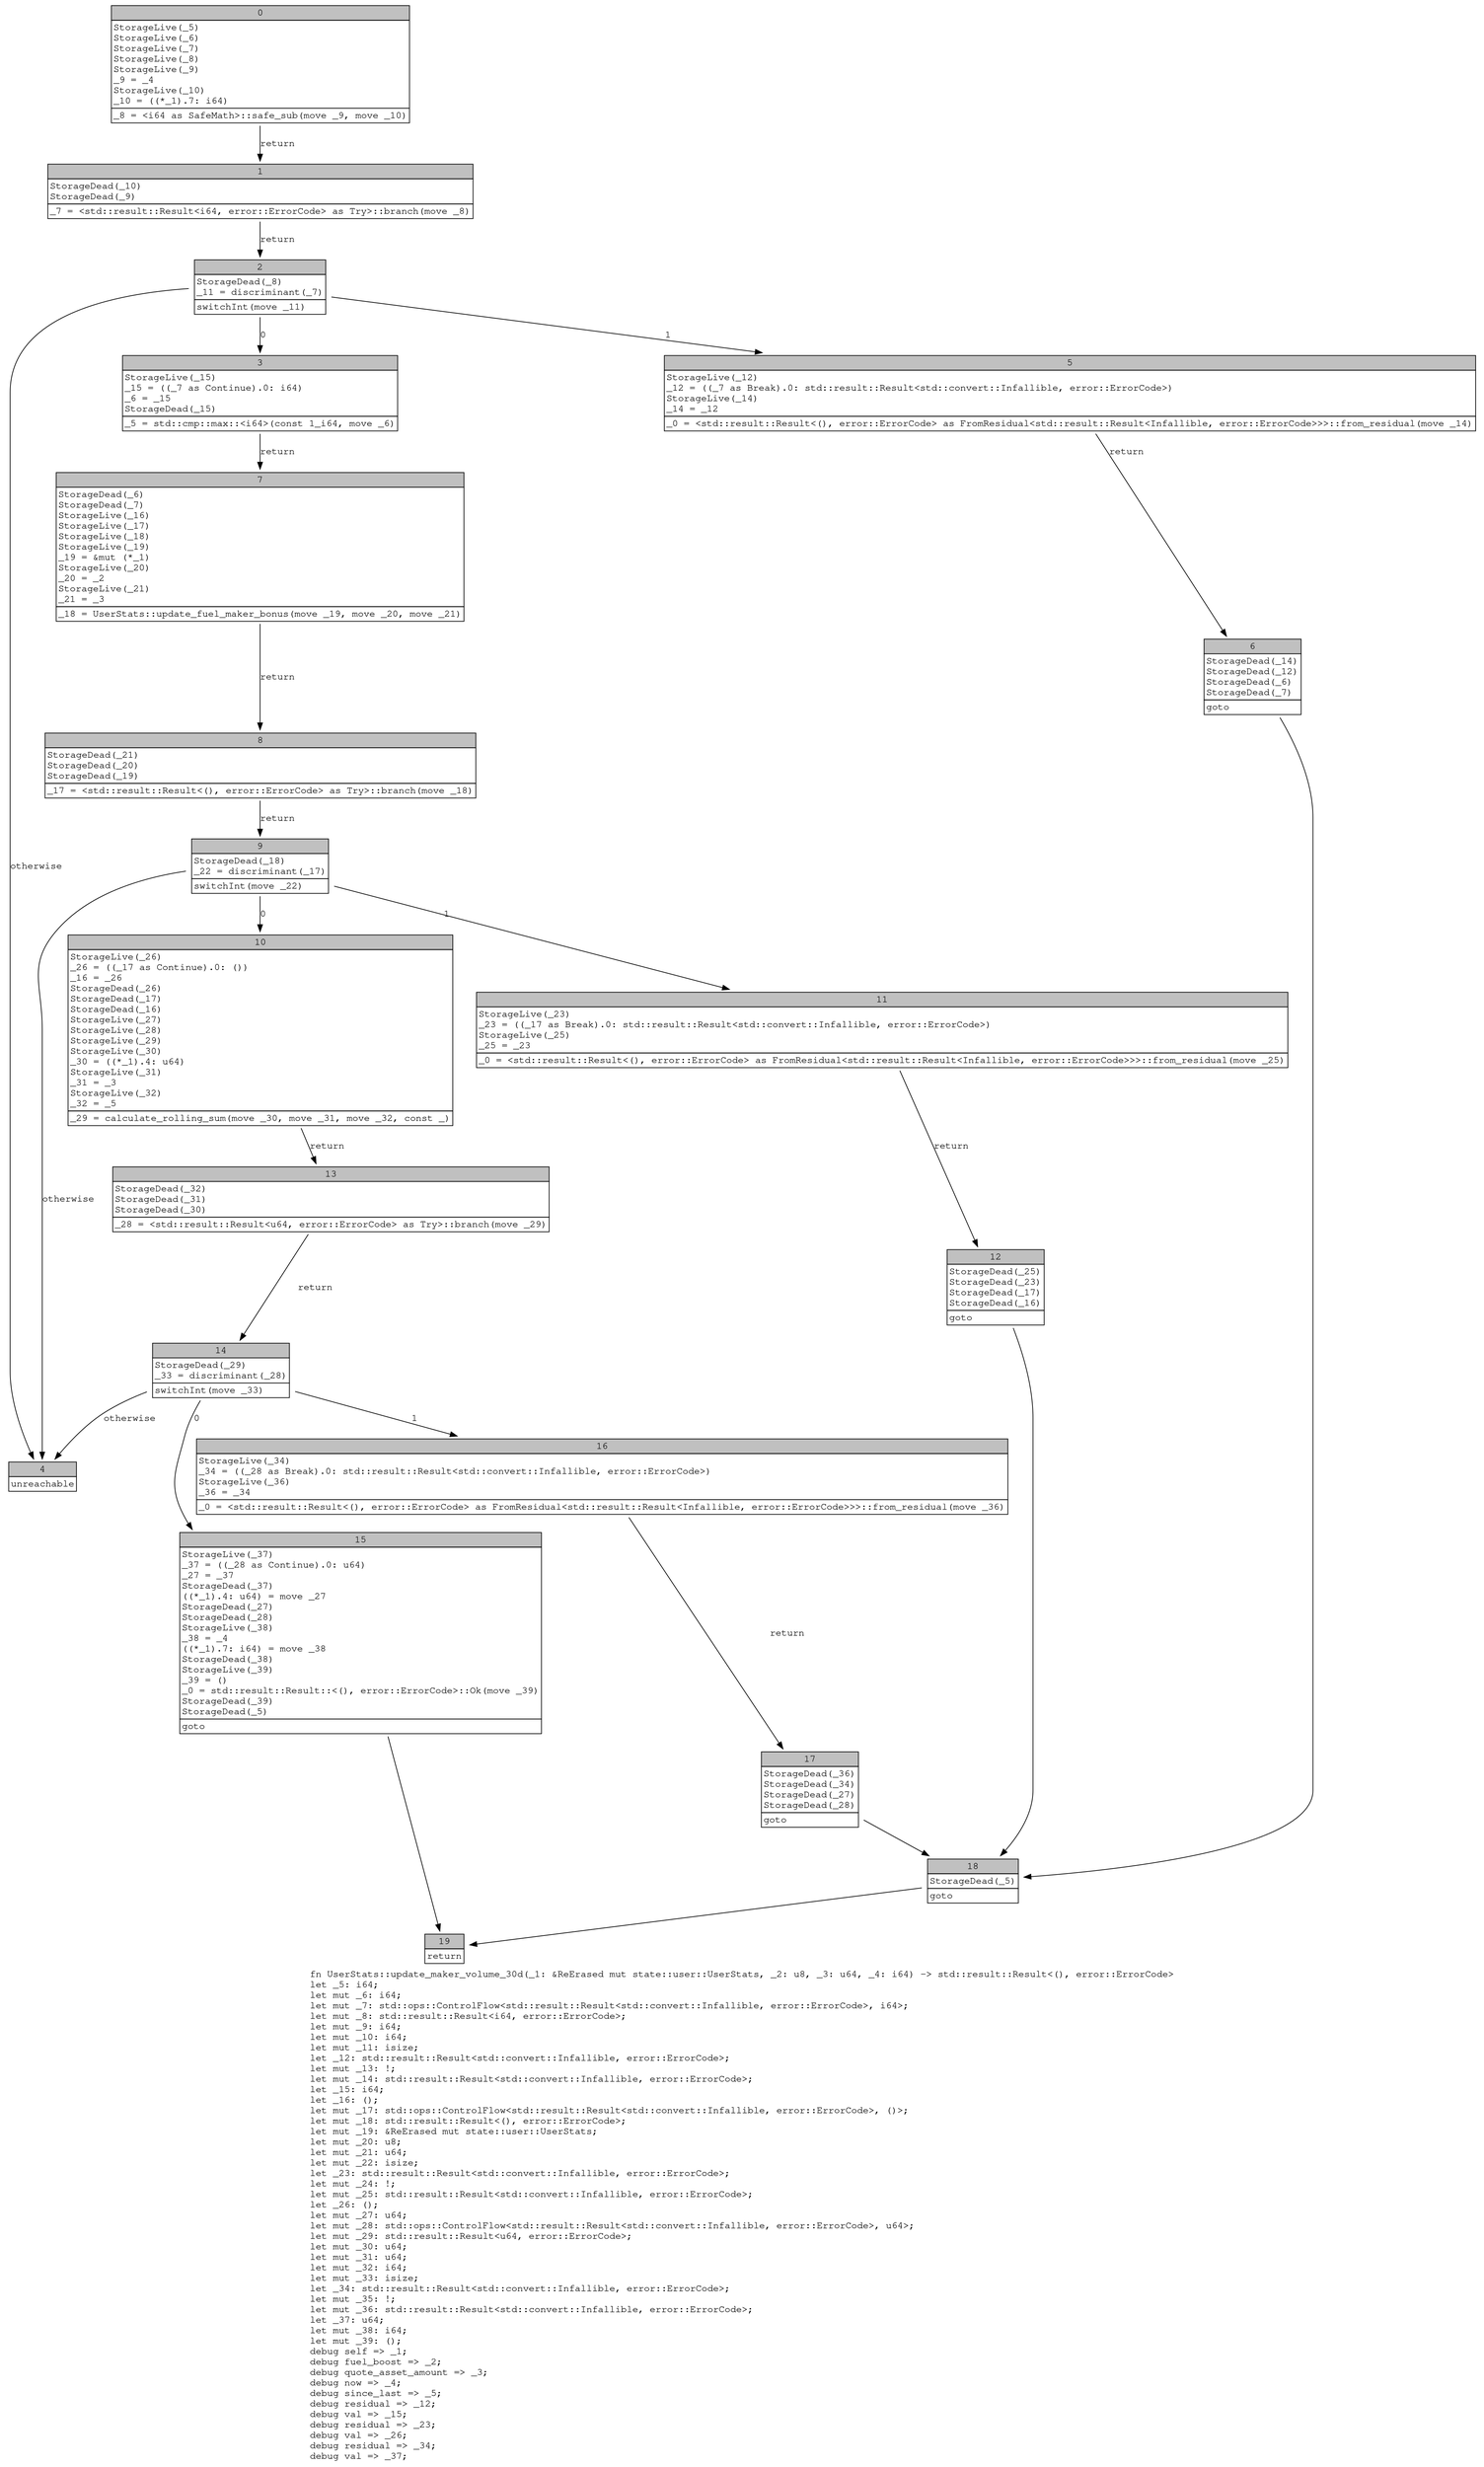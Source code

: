 digraph Mir_0_4415 {
    graph [fontname="Courier, monospace"];
    node [fontname="Courier, monospace"];
    edge [fontname="Courier, monospace"];
    label=<fn UserStats::update_maker_volume_30d(_1: &amp;ReErased mut state::user::UserStats, _2: u8, _3: u64, _4: i64) -&gt; std::result::Result&lt;(), error::ErrorCode&gt;<br align="left"/>let _5: i64;<br align="left"/>let mut _6: i64;<br align="left"/>let mut _7: std::ops::ControlFlow&lt;std::result::Result&lt;std::convert::Infallible, error::ErrorCode&gt;, i64&gt;;<br align="left"/>let mut _8: std::result::Result&lt;i64, error::ErrorCode&gt;;<br align="left"/>let mut _9: i64;<br align="left"/>let mut _10: i64;<br align="left"/>let mut _11: isize;<br align="left"/>let _12: std::result::Result&lt;std::convert::Infallible, error::ErrorCode&gt;;<br align="left"/>let mut _13: !;<br align="left"/>let mut _14: std::result::Result&lt;std::convert::Infallible, error::ErrorCode&gt;;<br align="left"/>let _15: i64;<br align="left"/>let _16: ();<br align="left"/>let mut _17: std::ops::ControlFlow&lt;std::result::Result&lt;std::convert::Infallible, error::ErrorCode&gt;, ()&gt;;<br align="left"/>let mut _18: std::result::Result&lt;(), error::ErrorCode&gt;;<br align="left"/>let mut _19: &amp;ReErased mut state::user::UserStats;<br align="left"/>let mut _20: u8;<br align="left"/>let mut _21: u64;<br align="left"/>let mut _22: isize;<br align="left"/>let _23: std::result::Result&lt;std::convert::Infallible, error::ErrorCode&gt;;<br align="left"/>let mut _24: !;<br align="left"/>let mut _25: std::result::Result&lt;std::convert::Infallible, error::ErrorCode&gt;;<br align="left"/>let _26: ();<br align="left"/>let mut _27: u64;<br align="left"/>let mut _28: std::ops::ControlFlow&lt;std::result::Result&lt;std::convert::Infallible, error::ErrorCode&gt;, u64&gt;;<br align="left"/>let mut _29: std::result::Result&lt;u64, error::ErrorCode&gt;;<br align="left"/>let mut _30: u64;<br align="left"/>let mut _31: u64;<br align="left"/>let mut _32: i64;<br align="left"/>let mut _33: isize;<br align="left"/>let _34: std::result::Result&lt;std::convert::Infallible, error::ErrorCode&gt;;<br align="left"/>let mut _35: !;<br align="left"/>let mut _36: std::result::Result&lt;std::convert::Infallible, error::ErrorCode&gt;;<br align="left"/>let _37: u64;<br align="left"/>let mut _38: i64;<br align="left"/>let mut _39: ();<br align="left"/>debug self =&gt; _1;<br align="left"/>debug fuel_boost =&gt; _2;<br align="left"/>debug quote_asset_amount =&gt; _3;<br align="left"/>debug now =&gt; _4;<br align="left"/>debug since_last =&gt; _5;<br align="left"/>debug residual =&gt; _12;<br align="left"/>debug val =&gt; _15;<br align="left"/>debug residual =&gt; _23;<br align="left"/>debug val =&gt; _26;<br align="left"/>debug residual =&gt; _34;<br align="left"/>debug val =&gt; _37;<br align="left"/>>;
    bb0__0_4415 [shape="none", label=<<table border="0" cellborder="1" cellspacing="0"><tr><td bgcolor="gray" align="center" colspan="1">0</td></tr><tr><td align="left" balign="left">StorageLive(_5)<br/>StorageLive(_6)<br/>StorageLive(_7)<br/>StorageLive(_8)<br/>StorageLive(_9)<br/>_9 = _4<br/>StorageLive(_10)<br/>_10 = ((*_1).7: i64)<br/></td></tr><tr><td align="left">_8 = &lt;i64 as SafeMath&gt;::safe_sub(move _9, move _10)</td></tr></table>>];
    bb1__0_4415 [shape="none", label=<<table border="0" cellborder="1" cellspacing="0"><tr><td bgcolor="gray" align="center" colspan="1">1</td></tr><tr><td align="left" balign="left">StorageDead(_10)<br/>StorageDead(_9)<br/></td></tr><tr><td align="left">_7 = &lt;std::result::Result&lt;i64, error::ErrorCode&gt; as Try&gt;::branch(move _8)</td></tr></table>>];
    bb2__0_4415 [shape="none", label=<<table border="0" cellborder="1" cellspacing="0"><tr><td bgcolor="gray" align="center" colspan="1">2</td></tr><tr><td align="left" balign="left">StorageDead(_8)<br/>_11 = discriminant(_7)<br/></td></tr><tr><td align="left">switchInt(move _11)</td></tr></table>>];
    bb3__0_4415 [shape="none", label=<<table border="0" cellborder="1" cellspacing="0"><tr><td bgcolor="gray" align="center" colspan="1">3</td></tr><tr><td align="left" balign="left">StorageLive(_15)<br/>_15 = ((_7 as Continue).0: i64)<br/>_6 = _15<br/>StorageDead(_15)<br/></td></tr><tr><td align="left">_5 = std::cmp::max::&lt;i64&gt;(const 1_i64, move _6)</td></tr></table>>];
    bb4__0_4415 [shape="none", label=<<table border="0" cellborder="1" cellspacing="0"><tr><td bgcolor="gray" align="center" colspan="1">4</td></tr><tr><td align="left">unreachable</td></tr></table>>];
    bb5__0_4415 [shape="none", label=<<table border="0" cellborder="1" cellspacing="0"><tr><td bgcolor="gray" align="center" colspan="1">5</td></tr><tr><td align="left" balign="left">StorageLive(_12)<br/>_12 = ((_7 as Break).0: std::result::Result&lt;std::convert::Infallible, error::ErrorCode&gt;)<br/>StorageLive(_14)<br/>_14 = _12<br/></td></tr><tr><td align="left">_0 = &lt;std::result::Result&lt;(), error::ErrorCode&gt; as FromResidual&lt;std::result::Result&lt;Infallible, error::ErrorCode&gt;&gt;&gt;::from_residual(move _14)</td></tr></table>>];
    bb6__0_4415 [shape="none", label=<<table border="0" cellborder="1" cellspacing="0"><tr><td bgcolor="gray" align="center" colspan="1">6</td></tr><tr><td align="left" balign="left">StorageDead(_14)<br/>StorageDead(_12)<br/>StorageDead(_6)<br/>StorageDead(_7)<br/></td></tr><tr><td align="left">goto</td></tr></table>>];
    bb7__0_4415 [shape="none", label=<<table border="0" cellborder="1" cellspacing="0"><tr><td bgcolor="gray" align="center" colspan="1">7</td></tr><tr><td align="left" balign="left">StorageDead(_6)<br/>StorageDead(_7)<br/>StorageLive(_16)<br/>StorageLive(_17)<br/>StorageLive(_18)<br/>StorageLive(_19)<br/>_19 = &amp;mut (*_1)<br/>StorageLive(_20)<br/>_20 = _2<br/>StorageLive(_21)<br/>_21 = _3<br/></td></tr><tr><td align="left">_18 = UserStats::update_fuel_maker_bonus(move _19, move _20, move _21)</td></tr></table>>];
    bb8__0_4415 [shape="none", label=<<table border="0" cellborder="1" cellspacing="0"><tr><td bgcolor="gray" align="center" colspan="1">8</td></tr><tr><td align="left" balign="left">StorageDead(_21)<br/>StorageDead(_20)<br/>StorageDead(_19)<br/></td></tr><tr><td align="left">_17 = &lt;std::result::Result&lt;(), error::ErrorCode&gt; as Try&gt;::branch(move _18)</td></tr></table>>];
    bb9__0_4415 [shape="none", label=<<table border="0" cellborder="1" cellspacing="0"><tr><td bgcolor="gray" align="center" colspan="1">9</td></tr><tr><td align="left" balign="left">StorageDead(_18)<br/>_22 = discriminant(_17)<br/></td></tr><tr><td align="left">switchInt(move _22)</td></tr></table>>];
    bb10__0_4415 [shape="none", label=<<table border="0" cellborder="1" cellspacing="0"><tr><td bgcolor="gray" align="center" colspan="1">10</td></tr><tr><td align="left" balign="left">StorageLive(_26)<br/>_26 = ((_17 as Continue).0: ())<br/>_16 = _26<br/>StorageDead(_26)<br/>StorageDead(_17)<br/>StorageDead(_16)<br/>StorageLive(_27)<br/>StorageLive(_28)<br/>StorageLive(_29)<br/>StorageLive(_30)<br/>_30 = ((*_1).4: u64)<br/>StorageLive(_31)<br/>_31 = _3<br/>StorageLive(_32)<br/>_32 = _5<br/></td></tr><tr><td align="left">_29 = calculate_rolling_sum(move _30, move _31, move _32, const _)</td></tr></table>>];
    bb11__0_4415 [shape="none", label=<<table border="0" cellborder="1" cellspacing="0"><tr><td bgcolor="gray" align="center" colspan="1">11</td></tr><tr><td align="left" balign="left">StorageLive(_23)<br/>_23 = ((_17 as Break).0: std::result::Result&lt;std::convert::Infallible, error::ErrorCode&gt;)<br/>StorageLive(_25)<br/>_25 = _23<br/></td></tr><tr><td align="left">_0 = &lt;std::result::Result&lt;(), error::ErrorCode&gt; as FromResidual&lt;std::result::Result&lt;Infallible, error::ErrorCode&gt;&gt;&gt;::from_residual(move _25)</td></tr></table>>];
    bb12__0_4415 [shape="none", label=<<table border="0" cellborder="1" cellspacing="0"><tr><td bgcolor="gray" align="center" colspan="1">12</td></tr><tr><td align="left" balign="left">StorageDead(_25)<br/>StorageDead(_23)<br/>StorageDead(_17)<br/>StorageDead(_16)<br/></td></tr><tr><td align="left">goto</td></tr></table>>];
    bb13__0_4415 [shape="none", label=<<table border="0" cellborder="1" cellspacing="0"><tr><td bgcolor="gray" align="center" colspan="1">13</td></tr><tr><td align="left" balign="left">StorageDead(_32)<br/>StorageDead(_31)<br/>StorageDead(_30)<br/></td></tr><tr><td align="left">_28 = &lt;std::result::Result&lt;u64, error::ErrorCode&gt; as Try&gt;::branch(move _29)</td></tr></table>>];
    bb14__0_4415 [shape="none", label=<<table border="0" cellborder="1" cellspacing="0"><tr><td bgcolor="gray" align="center" colspan="1">14</td></tr><tr><td align="left" balign="left">StorageDead(_29)<br/>_33 = discriminant(_28)<br/></td></tr><tr><td align="left">switchInt(move _33)</td></tr></table>>];
    bb15__0_4415 [shape="none", label=<<table border="0" cellborder="1" cellspacing="0"><tr><td bgcolor="gray" align="center" colspan="1">15</td></tr><tr><td align="left" balign="left">StorageLive(_37)<br/>_37 = ((_28 as Continue).0: u64)<br/>_27 = _37<br/>StorageDead(_37)<br/>((*_1).4: u64) = move _27<br/>StorageDead(_27)<br/>StorageDead(_28)<br/>StorageLive(_38)<br/>_38 = _4<br/>((*_1).7: i64) = move _38<br/>StorageDead(_38)<br/>StorageLive(_39)<br/>_39 = ()<br/>_0 = std::result::Result::&lt;(), error::ErrorCode&gt;::Ok(move _39)<br/>StorageDead(_39)<br/>StorageDead(_5)<br/></td></tr><tr><td align="left">goto</td></tr></table>>];
    bb16__0_4415 [shape="none", label=<<table border="0" cellborder="1" cellspacing="0"><tr><td bgcolor="gray" align="center" colspan="1">16</td></tr><tr><td align="left" balign="left">StorageLive(_34)<br/>_34 = ((_28 as Break).0: std::result::Result&lt;std::convert::Infallible, error::ErrorCode&gt;)<br/>StorageLive(_36)<br/>_36 = _34<br/></td></tr><tr><td align="left">_0 = &lt;std::result::Result&lt;(), error::ErrorCode&gt; as FromResidual&lt;std::result::Result&lt;Infallible, error::ErrorCode&gt;&gt;&gt;::from_residual(move _36)</td></tr></table>>];
    bb17__0_4415 [shape="none", label=<<table border="0" cellborder="1" cellspacing="0"><tr><td bgcolor="gray" align="center" colspan="1">17</td></tr><tr><td align="left" balign="left">StorageDead(_36)<br/>StorageDead(_34)<br/>StorageDead(_27)<br/>StorageDead(_28)<br/></td></tr><tr><td align="left">goto</td></tr></table>>];
    bb18__0_4415 [shape="none", label=<<table border="0" cellborder="1" cellspacing="0"><tr><td bgcolor="gray" align="center" colspan="1">18</td></tr><tr><td align="left" balign="left">StorageDead(_5)<br/></td></tr><tr><td align="left">goto</td></tr></table>>];
    bb19__0_4415 [shape="none", label=<<table border="0" cellborder="1" cellspacing="0"><tr><td bgcolor="gray" align="center" colspan="1">19</td></tr><tr><td align="left">return</td></tr></table>>];
    bb0__0_4415 -> bb1__0_4415 [label="return"];
    bb1__0_4415 -> bb2__0_4415 [label="return"];
    bb2__0_4415 -> bb3__0_4415 [label="0"];
    bb2__0_4415 -> bb5__0_4415 [label="1"];
    bb2__0_4415 -> bb4__0_4415 [label="otherwise"];
    bb3__0_4415 -> bb7__0_4415 [label="return"];
    bb5__0_4415 -> bb6__0_4415 [label="return"];
    bb6__0_4415 -> bb18__0_4415 [label=""];
    bb7__0_4415 -> bb8__0_4415 [label="return"];
    bb8__0_4415 -> bb9__0_4415 [label="return"];
    bb9__0_4415 -> bb10__0_4415 [label="0"];
    bb9__0_4415 -> bb11__0_4415 [label="1"];
    bb9__0_4415 -> bb4__0_4415 [label="otherwise"];
    bb10__0_4415 -> bb13__0_4415 [label="return"];
    bb11__0_4415 -> bb12__0_4415 [label="return"];
    bb12__0_4415 -> bb18__0_4415 [label=""];
    bb13__0_4415 -> bb14__0_4415 [label="return"];
    bb14__0_4415 -> bb15__0_4415 [label="0"];
    bb14__0_4415 -> bb16__0_4415 [label="1"];
    bb14__0_4415 -> bb4__0_4415 [label="otherwise"];
    bb15__0_4415 -> bb19__0_4415 [label=""];
    bb16__0_4415 -> bb17__0_4415 [label="return"];
    bb17__0_4415 -> bb18__0_4415 [label=""];
    bb18__0_4415 -> bb19__0_4415 [label=""];
}

